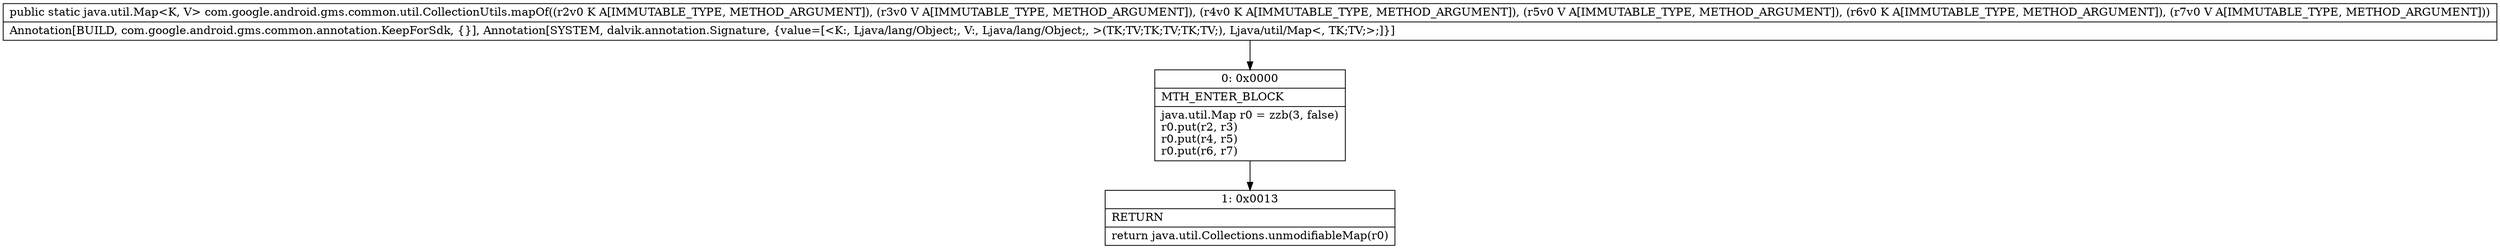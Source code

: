 digraph "CFG forcom.google.android.gms.common.util.CollectionUtils.mapOf(Ljava\/lang\/Object;Ljava\/lang\/Object;Ljava\/lang\/Object;Ljava\/lang\/Object;Ljava\/lang\/Object;Ljava\/lang\/Object;)Ljava\/util\/Map;" {
Node_0 [shape=record,label="{0\:\ 0x0000|MTH_ENTER_BLOCK\l|java.util.Map r0 = zzb(3, false)\lr0.put(r2, r3)\lr0.put(r4, r5)\lr0.put(r6, r7)\l}"];
Node_1 [shape=record,label="{1\:\ 0x0013|RETURN\l|return java.util.Collections.unmodifiableMap(r0)\l}"];
MethodNode[shape=record,label="{public static java.util.Map\<K, V\> com.google.android.gms.common.util.CollectionUtils.mapOf((r2v0 K A[IMMUTABLE_TYPE, METHOD_ARGUMENT]), (r3v0 V A[IMMUTABLE_TYPE, METHOD_ARGUMENT]), (r4v0 K A[IMMUTABLE_TYPE, METHOD_ARGUMENT]), (r5v0 V A[IMMUTABLE_TYPE, METHOD_ARGUMENT]), (r6v0 K A[IMMUTABLE_TYPE, METHOD_ARGUMENT]), (r7v0 V A[IMMUTABLE_TYPE, METHOD_ARGUMENT]))  | Annotation[BUILD, com.google.android.gms.common.annotation.KeepForSdk, \{\}], Annotation[SYSTEM, dalvik.annotation.Signature, \{value=[\<K:, Ljava\/lang\/Object;, V:, Ljava\/lang\/Object;, \>(TK;TV;TK;TV;TK;TV;), Ljava\/util\/Map\<, TK;TV;\>;]\}]\l}"];
MethodNode -> Node_0;
Node_0 -> Node_1;
}

